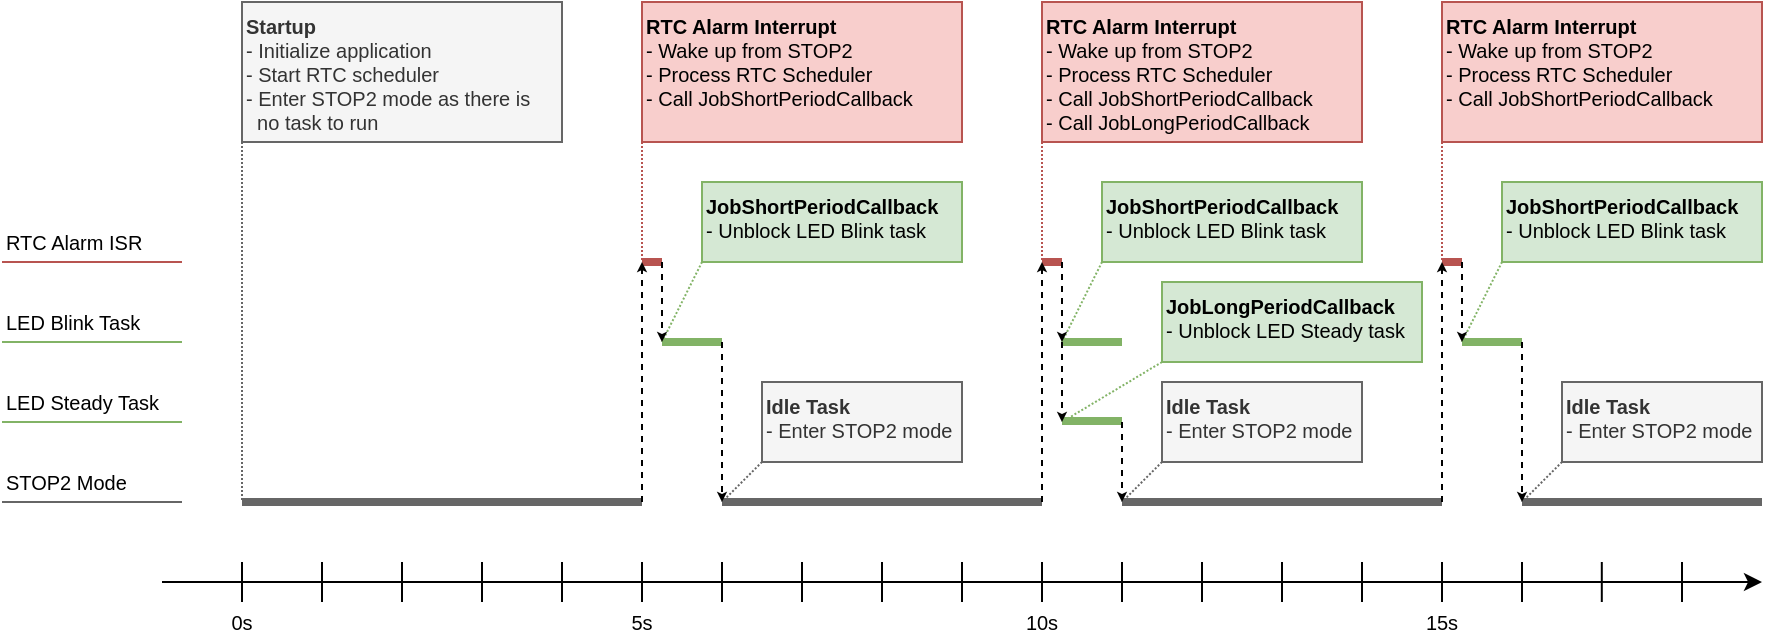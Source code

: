<mxfile version="14.4.8" type="device"><diagram id="neDqpACgV88rW3wSiwPY" name="Page-1"><mxGraphModel dx="1185" dy="762" grid="1" gridSize="10" guides="1" tooltips="1" connect="1" arrows="1" fold="1" page="1" pageScale="1" pageWidth="1169" pageHeight="827" math="0" shadow="0"><root><mxCell id="0"/><mxCell id="1" parent="0"/><mxCell id="Rf5gahzLVgkZxE7x5mbs-1" value="" style="endArrow=classic;html=1;" edge="1" parent="1"><mxGeometry width="50" height="50" relative="1" as="geometry"><mxPoint x="120" y="440" as="sourcePoint"/><mxPoint x="920" y="440" as="targetPoint"/></mxGeometry></mxCell><mxCell id="Rf5gahzLVgkZxE7x5mbs-2" value="" style="endArrow=none;html=1;" edge="1" parent="1"><mxGeometry width="50" height="50" relative="1" as="geometry"><mxPoint x="160" y="450" as="sourcePoint"/><mxPoint x="160" y="430" as="targetPoint"/></mxGeometry></mxCell><mxCell id="Rf5gahzLVgkZxE7x5mbs-5" value="" style="endArrow=none;html=1;fillColor=#d5e8d4;strokeColor=#82b366;" edge="1" parent="1"><mxGeometry width="50" height="50" relative="1" as="geometry"><mxPoint x="40" y="360" as="sourcePoint"/><mxPoint x="130" y="360" as="targetPoint"/></mxGeometry></mxCell><mxCell id="Rf5gahzLVgkZxE7x5mbs-6" value="" style="endArrow=none;html=1;fillColor=#d5e8d4;strokeColor=#82b366;" edge="1" parent="1"><mxGeometry width="50" height="50" relative="1" as="geometry"><mxPoint x="40" y="320" as="sourcePoint"/><mxPoint x="130" y="320" as="targetPoint"/></mxGeometry></mxCell><mxCell id="Rf5gahzLVgkZxE7x5mbs-7" value="" style="endArrow=none;html=1;fillColor=#f8cecc;strokeColor=#b85450;" edge="1" parent="1"><mxGeometry width="50" height="50" relative="1" as="geometry"><mxPoint x="40" y="280" as="sourcePoint"/><mxPoint x="130" y="280" as="targetPoint"/></mxGeometry></mxCell><mxCell id="Rf5gahzLVgkZxE7x5mbs-10" value="LED Blink Task" style="text;html=1;strokeColor=none;fillColor=none;align=left;verticalAlign=middle;whiteSpace=wrap;rounded=0;fontSize=10;" vertex="1" parent="1"><mxGeometry x="40" y="300" width="80" height="20" as="geometry"/></mxCell><mxCell id="Rf5gahzLVgkZxE7x5mbs-11" value="LED Steady Task" style="text;html=1;strokeColor=none;fillColor=none;align=left;verticalAlign=middle;whiteSpace=wrap;rounded=0;fontSize=10;" vertex="1" parent="1"><mxGeometry x="40" y="340" width="80" height="20" as="geometry"/></mxCell><mxCell id="Rf5gahzLVgkZxE7x5mbs-12" value="RTC Alarm ISR" style="text;html=1;strokeColor=none;fillColor=none;align=left;verticalAlign=middle;whiteSpace=wrap;rounded=0;fontSize=10;" vertex="1" parent="1"><mxGeometry x="40" y="260" width="80" height="20" as="geometry"/></mxCell><mxCell id="Rf5gahzLVgkZxE7x5mbs-13" value="0s" style="text;html=1;strokeColor=none;fillColor=none;align=center;verticalAlign=middle;whiteSpace=wrap;rounded=0;fontSize=10;" vertex="1" parent="1"><mxGeometry x="140" y="450" width="40" height="20" as="geometry"/></mxCell><mxCell id="Rf5gahzLVgkZxE7x5mbs-14" value="" style="endArrow=none;html=1;" edge="1" parent="1"><mxGeometry width="50" height="50" relative="1" as="geometry"><mxPoint x="360" y="450" as="sourcePoint"/><mxPoint x="360" y="430" as="targetPoint"/></mxGeometry></mxCell><mxCell id="Rf5gahzLVgkZxE7x5mbs-15" value="5s" style="text;html=1;strokeColor=none;fillColor=none;align=center;verticalAlign=middle;whiteSpace=wrap;rounded=0;fontSize=10;" vertex="1" parent="1"><mxGeometry x="340" y="450" width="40" height="20" as="geometry"/></mxCell><mxCell id="Rf5gahzLVgkZxE7x5mbs-16" value="" style="endArrow=none;html=1;" edge="1" parent="1"><mxGeometry width="50" height="50" relative="1" as="geometry"><mxPoint x="560" y="450" as="sourcePoint"/><mxPoint x="560" y="430" as="targetPoint"/></mxGeometry></mxCell><mxCell id="Rf5gahzLVgkZxE7x5mbs-17" value="10s" style="text;html=1;strokeColor=none;fillColor=none;align=center;verticalAlign=middle;whiteSpace=wrap;rounded=0;fontSize=10;" vertex="1" parent="1"><mxGeometry x="540" y="450" width="40" height="20" as="geometry"/></mxCell><mxCell id="Rf5gahzLVgkZxE7x5mbs-18" value="" style="endArrow=none;html=1;" edge="1" parent="1"><mxGeometry width="50" height="50" relative="1" as="geometry"><mxPoint x="760" y="450" as="sourcePoint"/><mxPoint x="760" y="430" as="targetPoint"/></mxGeometry></mxCell><mxCell id="Rf5gahzLVgkZxE7x5mbs-19" value="15s" style="text;html=1;strokeColor=none;fillColor=none;align=center;verticalAlign=middle;whiteSpace=wrap;rounded=0;fontSize=10;" vertex="1" parent="1"><mxGeometry x="740" y="450" width="40" height="20" as="geometry"/></mxCell><mxCell id="Rf5gahzLVgkZxE7x5mbs-22" value="" style="endArrow=none;html=1;fillColor=#f5f5f5;strokeColor=#666666;" edge="1" parent="1"><mxGeometry width="50" height="50" relative="1" as="geometry"><mxPoint x="40" y="400" as="sourcePoint"/><mxPoint x="130" y="400" as="targetPoint"/></mxGeometry></mxCell><mxCell id="Rf5gahzLVgkZxE7x5mbs-23" value="STOP2 Mode" style="text;html=1;strokeColor=none;fillColor=none;align=left;verticalAlign=middle;whiteSpace=wrap;rounded=0;fontSize=10;" vertex="1" parent="1"><mxGeometry x="40" y="380" width="80" height="20" as="geometry"/></mxCell><mxCell id="Rf5gahzLVgkZxE7x5mbs-29" value="" style="endArrow=none;html=1;" edge="1" parent="1"><mxGeometry width="50" height="50" relative="1" as="geometry"><mxPoint x="400" y="450" as="sourcePoint"/><mxPoint x="400" y="430" as="targetPoint"/></mxGeometry></mxCell><mxCell id="Rf5gahzLVgkZxE7x5mbs-33" value="" style="endArrow=none;html=1;" edge="1" parent="1"><mxGeometry width="50" height="50" relative="1" as="geometry"><mxPoint x="600" y="450" as="sourcePoint"/><mxPoint x="600" y="430" as="targetPoint"/></mxGeometry></mxCell><mxCell id="Rf5gahzLVgkZxE7x5mbs-35" value="" style="endArrow=none;html=1;" edge="1" parent="1"><mxGeometry width="50" height="50" relative="1" as="geometry"><mxPoint x="320" y="450" as="sourcePoint"/><mxPoint x="320" y="430" as="targetPoint"/></mxGeometry></mxCell><mxCell id="Rf5gahzLVgkZxE7x5mbs-36" value="" style="endArrow=none;html=1;" edge="1" parent="1"><mxGeometry width="50" height="50" relative="1" as="geometry"><mxPoint x="280.0" y="450" as="sourcePoint"/><mxPoint x="280.0" y="430" as="targetPoint"/></mxGeometry></mxCell><mxCell id="Rf5gahzLVgkZxE7x5mbs-37" value="" style="endArrow=none;html=1;" edge="1" parent="1"><mxGeometry width="50" height="50" relative="1" as="geometry"><mxPoint x="240.0" y="450" as="sourcePoint"/><mxPoint x="240.0" y="430" as="targetPoint"/></mxGeometry></mxCell><mxCell id="Rf5gahzLVgkZxE7x5mbs-38" value="" style="endArrow=none;html=1;" edge="1" parent="1"><mxGeometry width="50" height="50" relative="1" as="geometry"><mxPoint x="200.0" y="450" as="sourcePoint"/><mxPoint x="200.0" y="430" as="targetPoint"/></mxGeometry></mxCell><mxCell id="Rf5gahzLVgkZxE7x5mbs-41" value="" style="endArrow=none;html=1;" edge="1" parent="1"><mxGeometry width="50" height="50" relative="1" as="geometry"><mxPoint x="720.0" y="450" as="sourcePoint"/><mxPoint x="720.0" y="430" as="targetPoint"/></mxGeometry></mxCell><mxCell id="Rf5gahzLVgkZxE7x5mbs-42" value="" style="endArrow=none;html=1;" edge="1" parent="1"><mxGeometry width="50" height="50" relative="1" as="geometry"><mxPoint x="680.0" y="450" as="sourcePoint"/><mxPoint x="680.0" y="430" as="targetPoint"/></mxGeometry></mxCell><mxCell id="Rf5gahzLVgkZxE7x5mbs-43" value="" style="endArrow=none;html=1;" edge="1" parent="1"><mxGeometry width="50" height="50" relative="1" as="geometry"><mxPoint x="640.0" y="450" as="sourcePoint"/><mxPoint x="640.0" y="430" as="targetPoint"/></mxGeometry></mxCell><mxCell id="Rf5gahzLVgkZxE7x5mbs-44" value="" style="endArrow=none;html=1;" edge="1" parent="1"><mxGeometry width="50" height="50" relative="1" as="geometry"><mxPoint x="440" y="450" as="sourcePoint"/><mxPoint x="440" y="430" as="targetPoint"/></mxGeometry></mxCell><mxCell id="Rf5gahzLVgkZxE7x5mbs-47" value="" style="endArrow=none;html=1;" edge="1" parent="1"><mxGeometry width="50" height="50" relative="1" as="geometry"><mxPoint x="520.0" y="450" as="sourcePoint"/><mxPoint x="520.0" y="430" as="targetPoint"/></mxGeometry></mxCell><mxCell id="Rf5gahzLVgkZxE7x5mbs-48" value="" style="endArrow=none;html=1;" edge="1" parent="1"><mxGeometry width="50" height="50" relative="1" as="geometry"><mxPoint x="480.0" y="450" as="sourcePoint"/><mxPoint x="480.0" y="430" as="targetPoint"/></mxGeometry></mxCell><mxCell id="Rf5gahzLVgkZxE7x5mbs-56" value="" style="endArrow=none;html=1;" edge="1" parent="1"><mxGeometry width="50" height="50" relative="1" as="geometry"><mxPoint x="800" y="450" as="sourcePoint"/><mxPoint x="800" y="430" as="targetPoint"/></mxGeometry></mxCell><mxCell id="Rf5gahzLVgkZxE7x5mbs-70" value="&lt;b&gt;Startup&lt;/b&gt;&lt;br&gt;- Initialize application&lt;br&gt;- Start RTC scheduler&lt;br&gt;- Enter STOP2 mode as there is&amp;nbsp; &amp;nbsp; &amp;nbsp; &amp;nbsp; no task to run" style="text;html=1;strokeColor=#666666;fillColor=#f5f5f5;align=left;verticalAlign=top;whiteSpace=wrap;rounded=0;fontSize=10;fontColor=#333333;" vertex="1" parent="1"><mxGeometry x="160" y="150" width="160" height="70" as="geometry"/></mxCell><mxCell id="Rf5gahzLVgkZxE7x5mbs-71" value="&lt;b&gt;RTC Alarm Interrupt&lt;/b&gt;&lt;br&gt;- Wake up from STOP2&lt;br&gt;- Process RTC Scheduler&lt;br&gt;- Call JobShortPeriodCallback" style="text;html=1;strokeColor=#b85450;fillColor=#f8cecc;align=left;verticalAlign=top;whiteSpace=wrap;rounded=0;fontSize=10;" vertex="1" parent="1"><mxGeometry x="360" y="150" width="160" height="70" as="geometry"/></mxCell><mxCell id="Rf5gahzLVgkZxE7x5mbs-72" value="&lt;b&gt;JobShortPeriodCallback&lt;/b&gt;&lt;br&gt;- Unblock LED Blink task" style="text;html=1;strokeColor=#82b366;fillColor=#d5e8d4;align=left;verticalAlign=top;whiteSpace=wrap;rounded=0;fontSize=10;" vertex="1" parent="1"><mxGeometry x="390" y="240" width="130" height="40" as="geometry"/></mxCell><mxCell id="Rf5gahzLVgkZxE7x5mbs-73" value="&lt;b&gt;RTC Alarm Interrupt&lt;/b&gt;&lt;br&gt;- Wake up from STOP2&lt;br&gt;- Process RTC Scheduler&lt;br&gt;- Call JobShortPeriodCallback&lt;br&gt;- Call JobLongPeriodCallback" style="text;html=1;strokeColor=#b85450;fillColor=#f8cecc;align=left;verticalAlign=top;whiteSpace=wrap;rounded=0;fontSize=10;" vertex="1" parent="1"><mxGeometry x="560" y="150" width="160" height="70" as="geometry"/></mxCell><mxCell id="Rf5gahzLVgkZxE7x5mbs-74" value="&lt;b&gt;JobShortPeriodCallback&lt;/b&gt;&lt;br&gt;- Unblock LED Blink task" style="text;html=1;strokeColor=#82b366;fillColor=#d5e8d4;align=left;verticalAlign=top;whiteSpace=wrap;rounded=0;fontSize=10;" vertex="1" parent="1"><mxGeometry x="590" y="240" width="130" height="40" as="geometry"/></mxCell><mxCell id="Rf5gahzLVgkZxE7x5mbs-75" value="&lt;b&gt;JobLongPeriodCallback&lt;/b&gt;&lt;br&gt;- Unblock LED Steady task" style="text;html=1;strokeColor=#82b366;fillColor=#d5e8d4;align=left;verticalAlign=top;whiteSpace=wrap;rounded=0;fontSize=10;" vertex="1" parent="1"><mxGeometry x="620" y="290" width="130" height="40" as="geometry"/></mxCell><mxCell id="Rf5gahzLVgkZxE7x5mbs-76" value="&lt;b&gt;RTC Alarm Interrupt&lt;/b&gt;&lt;br&gt;- Wake up from STOP2&lt;br&gt;- Process RTC Scheduler&lt;br&gt;- Call JobShortPeriodCallback" style="text;html=1;strokeColor=#b85450;fillColor=#f8cecc;align=left;verticalAlign=top;whiteSpace=wrap;rounded=0;fontSize=10;" vertex="1" parent="1"><mxGeometry x="760" y="150" width="160" height="70" as="geometry"/></mxCell><mxCell id="Rf5gahzLVgkZxE7x5mbs-77" value="&lt;b&gt;JobShortPeriodCallback&lt;/b&gt;&lt;br&gt;- Unblock LED Blink task" style="text;html=1;strokeColor=#82b366;fillColor=#d5e8d4;align=left;verticalAlign=top;whiteSpace=wrap;rounded=0;fontSize=10;" vertex="1" parent="1"><mxGeometry x="790" y="240" width="130" height="40" as="geometry"/></mxCell><mxCell id="Rf5gahzLVgkZxE7x5mbs-78" value="" style="endArrow=none;html=1;dashed=1;strokeColor=#666666;strokeWidth=1;fontSize=10;exitX=0;exitY=1;exitDx=0;exitDy=0;dashPattern=1 1;endSize=2;startSize=2;endFill=0;fillColor=#f5f5f5;" edge="1" parent="1" source="Rf5gahzLVgkZxE7x5mbs-70"><mxGeometry width="50" height="50" relative="1" as="geometry"><mxPoint x="320" y="270" as="sourcePoint"/><mxPoint x="160" y="400" as="targetPoint"/></mxGeometry></mxCell><mxCell id="Rf5gahzLVgkZxE7x5mbs-79" value="" style="endArrow=none;html=1;dashed=1;strokeColor=#b85450;strokeWidth=1;fontSize=10;exitX=0;exitY=1;exitDx=0;exitDy=0;dashPattern=1 1;endSize=2;startSize=2;endFill=0;fillColor=#f8cecc;" edge="1" parent="1" source="Rf5gahzLVgkZxE7x5mbs-71"><mxGeometry width="50" height="50" relative="1" as="geometry"><mxPoint x="250" y="290" as="sourcePoint"/><mxPoint x="360" y="280" as="targetPoint"/></mxGeometry></mxCell><mxCell id="Rf5gahzLVgkZxE7x5mbs-80" value="" style="endArrow=none;html=1;dashed=1;strokeColor=#82b366;strokeWidth=1;fontSize=10;exitX=0;exitY=1;exitDx=0;exitDy=0;dashPattern=1 1;endSize=2;startSize=2;endFill=0;fillColor=#d5e8d4;" edge="1" parent="1" source="Rf5gahzLVgkZxE7x5mbs-72"><mxGeometry width="50" height="50" relative="1" as="geometry"><mxPoint x="410" y="230" as="sourcePoint"/><mxPoint x="370" y="320" as="targetPoint"/></mxGeometry></mxCell><mxCell id="Rf5gahzLVgkZxE7x5mbs-81" value="" style="endArrow=none;html=1;dashed=1;strokeColor=#b85450;strokeWidth=1;fontSize=10;exitX=0;exitY=1;exitDx=0;exitDy=0;dashPattern=1 1;endSize=2;startSize=2;endFill=0;fillColor=#f8cecc;" edge="1" parent="1" source="Rf5gahzLVgkZxE7x5mbs-73"><mxGeometry width="50" height="50" relative="1" as="geometry"><mxPoint x="530" y="285" as="sourcePoint"/><mxPoint x="560" y="280" as="targetPoint"/></mxGeometry></mxCell><mxCell id="Rf5gahzLVgkZxE7x5mbs-82" value="" style="endArrow=none;html=1;dashed=1;strokeColor=#82b366;strokeWidth=1;fontSize=10;exitX=0;exitY=1;exitDx=0;exitDy=0;dashPattern=1 1;endSize=2;startSize=2;endFill=0;fillColor=#d5e8d4;" edge="1" parent="1" source="Rf5gahzLVgkZxE7x5mbs-74"><mxGeometry width="50" height="50" relative="1" as="geometry"><mxPoint x="610" y="240" as="sourcePoint"/><mxPoint x="570" y="320" as="targetPoint"/></mxGeometry></mxCell><mxCell id="Rf5gahzLVgkZxE7x5mbs-83" value="" style="endArrow=none;html=1;dashed=1;strokeColor=#82b366;strokeWidth=1;fontSize=10;exitX=0;exitY=1;exitDx=0;exitDy=0;dashPattern=1 1;endSize=2;startSize=2;endFill=0;fillColor=#d5e8d4;" edge="1" parent="1" source="Rf5gahzLVgkZxE7x5mbs-75"><mxGeometry width="50" height="50" relative="1" as="geometry"><mxPoint x="650" y="280" as="sourcePoint"/><mxPoint x="570" y="360" as="targetPoint"/></mxGeometry></mxCell><mxCell id="Rf5gahzLVgkZxE7x5mbs-84" value="" style="endArrow=none;html=1;dashed=1;strokeColor=#82b366;strokeWidth=1;fontSize=10;exitX=0;exitY=1;exitDx=0;exitDy=0;dashPattern=1 1;endSize=2;startSize=2;endFill=0;fillColor=#d5e8d4;" edge="1" parent="1" source="Rf5gahzLVgkZxE7x5mbs-77"><mxGeometry width="50" height="50" relative="1" as="geometry"><mxPoint x="610" y="240" as="sourcePoint"/><mxPoint x="770" y="320" as="targetPoint"/></mxGeometry></mxCell><mxCell id="Rf5gahzLVgkZxE7x5mbs-85" value="" style="endArrow=none;html=1;dashed=1;strokeColor=#b85450;strokeWidth=1;fontSize=10;exitX=0;exitY=1;exitDx=0;exitDy=0;dashPattern=1 1;endSize=2;startSize=2;endFill=0;fillColor=#f8cecc;" edge="1" parent="1" source="Rf5gahzLVgkZxE7x5mbs-76"><mxGeometry width="50" height="50" relative="1" as="geometry"><mxPoint x="620" y="250" as="sourcePoint"/><mxPoint x="760" y="280" as="targetPoint"/></mxGeometry></mxCell><mxCell id="Rf5gahzLVgkZxE7x5mbs-24" value="" style="endArrow=none;html=1;fontSize=10;strokeWidth=4;fillColor=#f5f5f5;strokeColor=#666666;" edge="1" parent="1"><mxGeometry width="50" height="50" relative="1" as="geometry"><mxPoint x="160" y="400" as="sourcePoint"/><mxPoint x="360" y="400" as="targetPoint"/></mxGeometry></mxCell><mxCell id="Rf5gahzLVgkZxE7x5mbs-25" value="" style="endArrow=none;html=1;fontSize=10;strokeWidth=4;fillColor=#f8cecc;strokeColor=#b85450;" edge="1" parent="1"><mxGeometry width="50" height="50" relative="1" as="geometry"><mxPoint x="360" y="280" as="sourcePoint"/><mxPoint x="370" y="280" as="targetPoint"/></mxGeometry></mxCell><mxCell id="Rf5gahzLVgkZxE7x5mbs-26" value="" style="endArrow=none;html=1;fontSize=10;strokeWidth=4;fillColor=#d5e8d4;strokeColor=#82b366;" edge="1" parent="1"><mxGeometry width="50" height="50" relative="1" as="geometry"><mxPoint x="370" y="320" as="sourcePoint"/><mxPoint x="400" y="320" as="targetPoint"/></mxGeometry></mxCell><mxCell id="Rf5gahzLVgkZxE7x5mbs-49" value="" style="endArrow=none;html=1;fontSize=10;strokeWidth=4;fillColor=#f5f5f5;strokeColor=#666666;" edge="1" parent="1"><mxGeometry width="50" height="50" relative="1" as="geometry"><mxPoint x="400" y="400" as="sourcePoint"/><mxPoint x="560" y="400" as="targetPoint"/></mxGeometry></mxCell><mxCell id="Rf5gahzLVgkZxE7x5mbs-50" value="" style="endArrow=none;html=1;fontSize=10;strokeWidth=4;fillColor=#f8cecc;strokeColor=#b85450;" edge="1" parent="1"><mxGeometry width="50" height="50" relative="1" as="geometry"><mxPoint x="560" y="280" as="sourcePoint"/><mxPoint x="570" y="280" as="targetPoint"/></mxGeometry></mxCell><mxCell id="Rf5gahzLVgkZxE7x5mbs-51" value="" style="endArrow=none;html=1;fontSize=10;strokeWidth=4;fillColor=#d5e8d4;strokeColor=#82b366;" edge="1" parent="1"><mxGeometry width="50" height="50" relative="1" as="geometry"><mxPoint x="570" y="359.52" as="sourcePoint"/><mxPoint x="600" y="359.52" as="targetPoint"/></mxGeometry></mxCell><mxCell id="Rf5gahzLVgkZxE7x5mbs-52" value="" style="endArrow=none;html=1;fontSize=10;strokeWidth=4;fillColor=#d5e8d4;strokeColor=#82b366;" edge="1" parent="1"><mxGeometry width="50" height="50" relative="1" as="geometry"><mxPoint x="570" y="320" as="sourcePoint"/><mxPoint x="600" y="320" as="targetPoint"/></mxGeometry></mxCell><mxCell id="Rf5gahzLVgkZxE7x5mbs-53" value="" style="endArrow=none;html=1;fontSize=10;strokeWidth=4;fillColor=#f5f5f5;strokeColor=#666666;" edge="1" parent="1"><mxGeometry width="50" height="50" relative="1" as="geometry"><mxPoint x="600" y="400" as="sourcePoint"/><mxPoint x="760" y="400" as="targetPoint"/></mxGeometry></mxCell><mxCell id="Rf5gahzLVgkZxE7x5mbs-54" value="" style="endArrow=none;html=1;fontSize=10;strokeWidth=4;fillColor=#f8cecc;strokeColor=#b85450;" edge="1" parent="1"><mxGeometry width="50" height="50" relative="1" as="geometry"><mxPoint x="760" y="280" as="sourcePoint"/><mxPoint x="770" y="280" as="targetPoint"/></mxGeometry></mxCell><mxCell id="Rf5gahzLVgkZxE7x5mbs-55" value="" style="endArrow=none;html=1;fontSize=10;strokeWidth=4;fillColor=#d5e8d4;strokeColor=#82b366;" edge="1" parent="1"><mxGeometry width="50" height="50" relative="1" as="geometry"><mxPoint x="770" y="320" as="sourcePoint"/><mxPoint x="800" y="320" as="targetPoint"/></mxGeometry></mxCell><mxCell id="Rf5gahzLVgkZxE7x5mbs-57" value="" style="endArrow=none;html=1;fontSize=10;strokeWidth=4;fillColor=#f5f5f5;strokeColor=#666666;" edge="1" parent="1"><mxGeometry width="50" height="50" relative="1" as="geometry"><mxPoint x="800" y="400" as="sourcePoint"/><mxPoint x="920" y="400" as="targetPoint"/></mxGeometry></mxCell><mxCell id="Rf5gahzLVgkZxE7x5mbs-88" value="&lt;b&gt;Idle Task&lt;/b&gt;&lt;br&gt;- Enter STOP2 mode" style="text;html=1;strokeColor=#666666;fillColor=#f5f5f5;align=left;verticalAlign=top;whiteSpace=wrap;rounded=0;fontSize=10;fontColor=#333333;" vertex="1" parent="1"><mxGeometry x="420" y="340" width="100" height="40" as="geometry"/></mxCell><mxCell id="Rf5gahzLVgkZxE7x5mbs-89" value="&lt;b&gt;Idle Task&lt;/b&gt;&lt;br&gt;- Enter STOP2 mode" style="text;html=1;strokeColor=#666666;fillColor=#f5f5f5;align=left;verticalAlign=top;whiteSpace=wrap;rounded=0;fontSize=10;fontColor=#333333;" vertex="1" parent="1"><mxGeometry x="620" y="340" width="100" height="40" as="geometry"/></mxCell><mxCell id="Rf5gahzLVgkZxE7x5mbs-90" value="&lt;b&gt;Idle Task&lt;/b&gt;&lt;br&gt;- Enter STOP2 mode" style="text;html=1;strokeColor=#666666;fillColor=#f5f5f5;align=left;verticalAlign=top;whiteSpace=wrap;rounded=0;fontSize=10;fontColor=#333333;" vertex="1" parent="1"><mxGeometry x="820" y="340" width="100" height="40" as="geometry"/></mxCell><mxCell id="Rf5gahzLVgkZxE7x5mbs-91" value="" style="endArrow=none;html=1;dashed=1;strokeColor=#666666;strokeWidth=1;fontSize=10;exitX=0;exitY=1;exitDx=0;exitDy=0;dashPattern=1 1;endSize=2;startSize=2;endFill=0;fillColor=#f5f5f5;" edge="1" parent="1" source="Rf5gahzLVgkZxE7x5mbs-88"><mxGeometry width="50" height="50" relative="1" as="geometry"><mxPoint x="450" y="290" as="sourcePoint"/><mxPoint x="400" y="400" as="targetPoint"/></mxGeometry></mxCell><mxCell id="Rf5gahzLVgkZxE7x5mbs-92" value="" style="endArrow=none;html=1;dashed=1;strokeColor=#666666;strokeWidth=1;fontSize=10;exitX=0;exitY=1;exitDx=0;exitDy=0;dashPattern=1 1;endSize=2;startSize=2;endFill=0;fillColor=#f5f5f5;" edge="1" parent="1" source="Rf5gahzLVgkZxE7x5mbs-89"><mxGeometry width="50" height="50" relative="1" as="geometry"><mxPoint x="430" y="390" as="sourcePoint"/><mxPoint x="600" y="400" as="targetPoint"/></mxGeometry></mxCell><mxCell id="Rf5gahzLVgkZxE7x5mbs-93" value="" style="endArrow=none;html=1;dashed=1;strokeColor=#666666;strokeWidth=1;fontSize=10;exitX=0;exitY=1;exitDx=0;exitDy=0;dashPattern=1 1;endSize=2;startSize=2;endFill=0;fillColor=#f5f5f5;" edge="1" parent="1" source="Rf5gahzLVgkZxE7x5mbs-90"><mxGeometry width="50" height="50" relative="1" as="geometry"><mxPoint x="900" y="430" as="sourcePoint"/><mxPoint x="800" y="400" as="targetPoint"/></mxGeometry></mxCell><mxCell id="Rf5gahzLVgkZxE7x5mbs-58" value="" style="endArrow=classic;html=1;strokeWidth=1;fontSize=10;endSize=2;startSize=2;rounded=1;dashed=1;" edge="1" parent="1"><mxGeometry width="50" height="50" relative="1" as="geometry"><mxPoint x="360" y="400" as="sourcePoint"/><mxPoint x="360" y="280" as="targetPoint"/></mxGeometry></mxCell><mxCell id="Rf5gahzLVgkZxE7x5mbs-59" value="" style="endArrow=classic;html=1;strokeWidth=1;fontSize=10;endSize=2;startSize=2;rounded=1;dashed=1;" edge="1" parent="1"><mxGeometry width="50" height="50" relative="1" as="geometry"><mxPoint x="370" y="280" as="sourcePoint"/><mxPoint x="370" y="320" as="targetPoint"/></mxGeometry></mxCell><mxCell id="Rf5gahzLVgkZxE7x5mbs-60" value="" style="endArrow=classic;html=1;strokeWidth=1;fontSize=10;endSize=2;startSize=2;rounded=1;dashed=1;" edge="1" parent="1"><mxGeometry width="50" height="50" relative="1" as="geometry"><mxPoint x="400" y="320" as="sourcePoint"/><mxPoint x="400" y="400" as="targetPoint"/></mxGeometry></mxCell><mxCell id="Rf5gahzLVgkZxE7x5mbs-61" value="" style="endArrow=classic;html=1;strokeWidth=1;fontSize=10;endSize=2;startSize=2;rounded=1;dashed=1;" edge="1" parent="1"><mxGeometry width="50" height="50" relative="1" as="geometry"><mxPoint x="560" y="400" as="sourcePoint"/><mxPoint x="560" y="280" as="targetPoint"/></mxGeometry></mxCell><mxCell id="Rf5gahzLVgkZxE7x5mbs-62" value="" style="endArrow=classic;html=1;strokeWidth=1;fontSize=10;endSize=2;startSize=2;rounded=1;dashed=1;" edge="1" parent="1"><mxGeometry width="50" height="50" relative="1" as="geometry"><mxPoint x="570" y="280" as="sourcePoint"/><mxPoint x="570" y="320" as="targetPoint"/></mxGeometry></mxCell><mxCell id="Rf5gahzLVgkZxE7x5mbs-63" value="" style="endArrow=classic;html=1;strokeWidth=1;fontSize=10;endSize=2;startSize=2;rounded=1;dashed=1;" edge="1" parent="1"><mxGeometry width="50" height="50" relative="1" as="geometry"><mxPoint x="600" y="360" as="sourcePoint"/><mxPoint x="600" y="400" as="targetPoint"/></mxGeometry></mxCell><mxCell id="Rf5gahzLVgkZxE7x5mbs-64" value="" style="endArrow=classic;html=1;strokeWidth=1;fontSize=10;endSize=2;startSize=2;rounded=1;dashed=1;" edge="1" parent="1"><mxGeometry width="50" height="50" relative="1" as="geometry"><mxPoint x="570" y="320" as="sourcePoint"/><mxPoint x="570" y="360" as="targetPoint"/></mxGeometry></mxCell><mxCell id="Rf5gahzLVgkZxE7x5mbs-65" value="" style="endArrow=classic;html=1;strokeWidth=1;fontSize=10;endSize=2;startSize=2;rounded=1;dashed=1;" edge="1" parent="1"><mxGeometry width="50" height="50" relative="1" as="geometry"><mxPoint x="760" y="400" as="sourcePoint"/><mxPoint x="760" y="280" as="targetPoint"/></mxGeometry></mxCell><mxCell id="Rf5gahzLVgkZxE7x5mbs-66" value="" style="endArrow=classic;html=1;strokeWidth=1;fontSize=10;endSize=2;startSize=2;rounded=1;dashed=1;" edge="1" parent="1"><mxGeometry width="50" height="50" relative="1" as="geometry"><mxPoint x="770" y="280" as="sourcePoint"/><mxPoint x="770" y="320" as="targetPoint"/></mxGeometry></mxCell><mxCell id="Rf5gahzLVgkZxE7x5mbs-67" value="" style="endArrow=classic;html=1;strokeWidth=1;fontSize=10;endSize=2;startSize=2;rounded=1;dashed=1;" edge="1" parent="1"><mxGeometry width="50" height="50" relative="1" as="geometry"><mxPoint x="800" y="320" as="sourcePoint"/><mxPoint x="800" y="400" as="targetPoint"/></mxGeometry></mxCell><mxCell id="Rf5gahzLVgkZxE7x5mbs-95" value="" style="endArrow=none;html=1;" edge="1" parent="1"><mxGeometry width="50" height="50" relative="1" as="geometry"><mxPoint x="839.9" y="450" as="sourcePoint"/><mxPoint x="839.9" y="430" as="targetPoint"/></mxGeometry></mxCell><mxCell id="Rf5gahzLVgkZxE7x5mbs-96" value="" style="endArrow=none;html=1;" edge="1" parent="1"><mxGeometry width="50" height="50" relative="1" as="geometry"><mxPoint x="880.0" y="450" as="sourcePoint"/><mxPoint x="880.0" y="430" as="targetPoint"/></mxGeometry></mxCell></root></mxGraphModel></diagram></mxfile>
